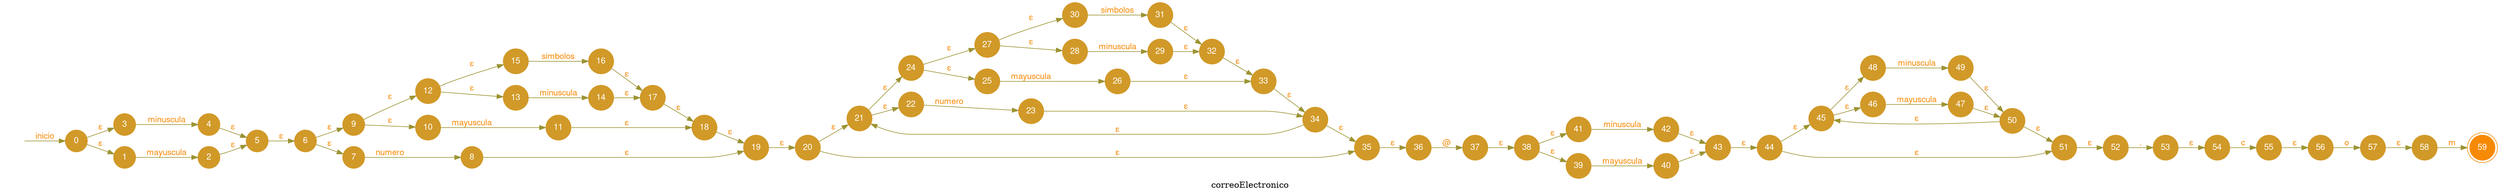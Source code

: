 digraph finite_state_machine{
	rankdir=LR;
	label="correoElectronico";
	node[fontname="Helvetica,Arial,sans-serif"];
	edge[fontname="Helvetica,Arial,sans-serif" color="#9c9332"];
	node[shape = doublecircle, color = "#f78a05" fillcolor="#f78a05" style =filled fontcolor=white]; 59;
	node [shape = circle, color = "#d19928" fillcolor="#d19928" style =filled fontcolor=white];
	flechainicio[style=invis fontsize="0"];

	flechainicio->0[label="inicio" fontcolor="#f78a05"];

	0 -> 3 [label="ε" fontcolor="#f78a05"];
	0 -> 1 [label="ε" fontcolor="#f78a05"];
	1 -> 2 [label="mayuscula" fontcolor="#f78a05"];
	2 -> 5 [label="ε" fontcolor="#f78a05"];
	3 -> 4 [label="minuscula" fontcolor="#f78a05"];
	4 -> 5 [label="ε" fontcolor="#f78a05"];
	5 -> 6 [label="ε" fontcolor="#f78a05"];
	6 -> 9 [label="ε" fontcolor="#f78a05"];
	6 -> 7 [label="ε" fontcolor="#f78a05"];
	7 -> 8 [label="numero" fontcolor="#f78a05"];
	8 -> 19 [label="ε" fontcolor="#f78a05"];
	9 -> 12 [label="ε" fontcolor="#f78a05"];
	9 -> 10 [label="ε" fontcolor="#f78a05"];
	10 -> 11 [label="mayuscula" fontcolor="#f78a05"];
	11 -> 18 [label="ε" fontcolor="#f78a05"];
	12 -> 15 [label="ε" fontcolor="#f78a05"];
	12 -> 13 [label="ε" fontcolor="#f78a05"];
	13 -> 14 [label="minuscula" fontcolor="#f78a05"];
	14 -> 17 [label="ε" fontcolor="#f78a05"];
	15 -> 16 [label="simbolos" fontcolor="#f78a05"];
	16 -> 17 [label="ε" fontcolor="#f78a05"];
	17 -> 18 [label="ε" fontcolor="#f78a05"];
	18 -> 19 [label="ε" fontcolor="#f78a05"];
	19 -> 20 [label="ε" fontcolor="#f78a05"];
	20 -> 21 [label="ε" fontcolor="#f78a05"];
	20 -> 35 [label="ε" fontcolor="#f78a05"];
	21 -> 24 [label="ε" fontcolor="#f78a05"];
	21 -> 22 [label="ε" fontcolor="#f78a05"];
	22 -> 23 [label="numero" fontcolor="#f78a05"];
	23 -> 34 [label="ε" fontcolor="#f78a05"];
	24 -> 27 [label="ε" fontcolor="#f78a05"];
	24 -> 25 [label="ε" fontcolor="#f78a05"];
	25 -> 26 [label="mayuscula" fontcolor="#f78a05"];
	26 -> 33 [label="ε" fontcolor="#f78a05"];
	27 -> 30 [label="ε" fontcolor="#f78a05"];
	27 -> 28 [label="ε" fontcolor="#f78a05"];
	28 -> 29 [label="minuscula" fontcolor="#f78a05"];
	29 -> 32 [label="ε" fontcolor="#f78a05"];
	30 -> 31 [label="simbolos" fontcolor="#f78a05"];
	31 -> 32 [label="ε" fontcolor="#f78a05"];
	32 -> 33 [label="ε" fontcolor="#f78a05"];
	33 -> 34 [label="ε" fontcolor="#f78a05"];
	34 -> 21 [label="ε" fontcolor="#f78a05"];
	34 -> 35 [label="ε" fontcolor="#f78a05"];
	35 -> 36 [label="ε" fontcolor="#f78a05"];
	36 -> 37 [label="@" fontcolor="#f78a05"];
	37 -> 38 [label="ε" fontcolor="#f78a05"];
	38 -> 41 [label="ε" fontcolor="#f78a05"];
	38 -> 39 [label="ε" fontcolor="#f78a05"];
	39 -> 40 [label="mayuscula" fontcolor="#f78a05"];
	40 -> 43 [label="ε" fontcolor="#f78a05"];
	41 -> 42 [label="minuscula" fontcolor="#f78a05"];
	42 -> 43 [label="ε" fontcolor="#f78a05"];
	43 -> 44 [label="ε" fontcolor="#f78a05"];
	44 -> 45 [label="ε" fontcolor="#f78a05"];
	44 -> 51 [label="ε" fontcolor="#f78a05"];
	45 -> 48 [label="ε" fontcolor="#f78a05"];
	45 -> 46 [label="ε" fontcolor="#f78a05"];
	46 -> 47 [label="mayuscula" fontcolor="#f78a05"];
	47 -> 50 [label="ε" fontcolor="#f78a05"];
	48 -> 49 [label="minuscula" fontcolor="#f78a05"];
	49 -> 50 [label="ε" fontcolor="#f78a05"];
	50 -> 45 [label="ε" fontcolor="#f78a05"];
	50 -> 51 [label="ε" fontcolor="#f78a05"];
	51 -> 52 [label="ε" fontcolor="#f78a05"];
	52 -> 53 [label="." fontcolor="#f78a05"];
	53 -> 54 [label="ε" fontcolor="#f78a05"];
	54 -> 55 [label="c" fontcolor="#f78a05"];
	55 -> 56 [label="ε" fontcolor="#f78a05"];
	56 -> 57 [label="o" fontcolor="#f78a05"];
	57 -> 58 [label="ε" fontcolor="#f78a05"];
	58 -> 59 [label="m" fontcolor="#f78a05"];

}